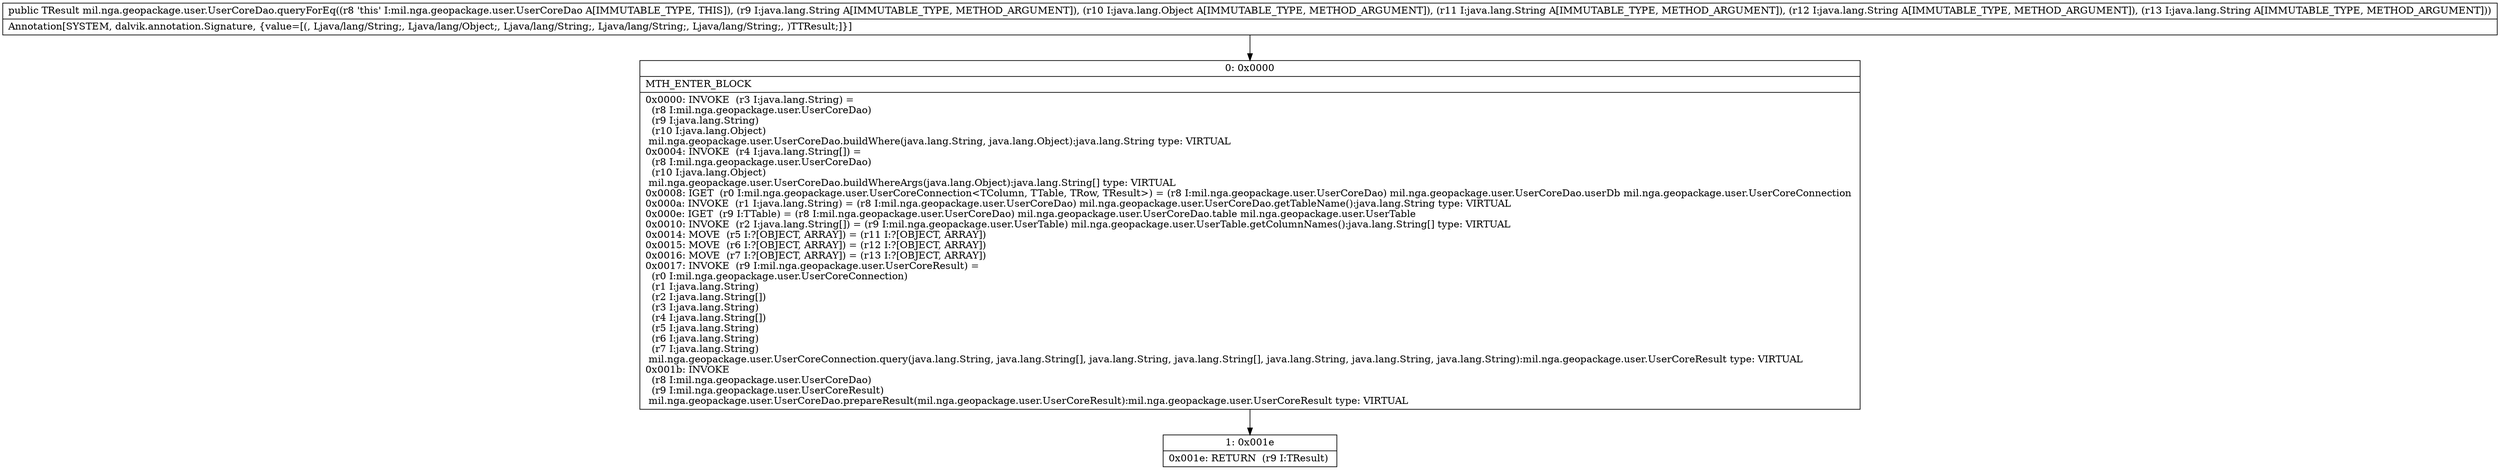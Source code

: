 digraph "CFG formil.nga.geopackage.user.UserCoreDao.queryForEq(Ljava\/lang\/String;Ljava\/lang\/Object;Ljava\/lang\/String;Ljava\/lang\/String;Ljava\/lang\/String;)Lmil\/nga\/geopackage\/user\/UserCoreResult;" {
Node_0 [shape=record,label="{0\:\ 0x0000|MTH_ENTER_BLOCK\l|0x0000: INVOKE  (r3 I:java.lang.String) = \l  (r8 I:mil.nga.geopackage.user.UserCoreDao)\l  (r9 I:java.lang.String)\l  (r10 I:java.lang.Object)\l mil.nga.geopackage.user.UserCoreDao.buildWhere(java.lang.String, java.lang.Object):java.lang.String type: VIRTUAL \l0x0004: INVOKE  (r4 I:java.lang.String[]) = \l  (r8 I:mil.nga.geopackage.user.UserCoreDao)\l  (r10 I:java.lang.Object)\l mil.nga.geopackage.user.UserCoreDao.buildWhereArgs(java.lang.Object):java.lang.String[] type: VIRTUAL \l0x0008: IGET  (r0 I:mil.nga.geopackage.user.UserCoreConnection\<TColumn, TTable, TRow, TResult\>) = (r8 I:mil.nga.geopackage.user.UserCoreDao) mil.nga.geopackage.user.UserCoreDao.userDb mil.nga.geopackage.user.UserCoreConnection \l0x000a: INVOKE  (r1 I:java.lang.String) = (r8 I:mil.nga.geopackage.user.UserCoreDao) mil.nga.geopackage.user.UserCoreDao.getTableName():java.lang.String type: VIRTUAL \l0x000e: IGET  (r9 I:TTable) = (r8 I:mil.nga.geopackage.user.UserCoreDao) mil.nga.geopackage.user.UserCoreDao.table mil.nga.geopackage.user.UserTable \l0x0010: INVOKE  (r2 I:java.lang.String[]) = (r9 I:mil.nga.geopackage.user.UserTable) mil.nga.geopackage.user.UserTable.getColumnNames():java.lang.String[] type: VIRTUAL \l0x0014: MOVE  (r5 I:?[OBJECT, ARRAY]) = (r11 I:?[OBJECT, ARRAY]) \l0x0015: MOVE  (r6 I:?[OBJECT, ARRAY]) = (r12 I:?[OBJECT, ARRAY]) \l0x0016: MOVE  (r7 I:?[OBJECT, ARRAY]) = (r13 I:?[OBJECT, ARRAY]) \l0x0017: INVOKE  (r9 I:mil.nga.geopackage.user.UserCoreResult) = \l  (r0 I:mil.nga.geopackage.user.UserCoreConnection)\l  (r1 I:java.lang.String)\l  (r2 I:java.lang.String[])\l  (r3 I:java.lang.String)\l  (r4 I:java.lang.String[])\l  (r5 I:java.lang.String)\l  (r6 I:java.lang.String)\l  (r7 I:java.lang.String)\l mil.nga.geopackage.user.UserCoreConnection.query(java.lang.String, java.lang.String[], java.lang.String, java.lang.String[], java.lang.String, java.lang.String, java.lang.String):mil.nga.geopackage.user.UserCoreResult type: VIRTUAL \l0x001b: INVOKE  \l  (r8 I:mil.nga.geopackage.user.UserCoreDao)\l  (r9 I:mil.nga.geopackage.user.UserCoreResult)\l mil.nga.geopackage.user.UserCoreDao.prepareResult(mil.nga.geopackage.user.UserCoreResult):mil.nga.geopackage.user.UserCoreResult type: VIRTUAL \l}"];
Node_1 [shape=record,label="{1\:\ 0x001e|0x001e: RETURN  (r9 I:TResult) \l}"];
MethodNode[shape=record,label="{public TResult mil.nga.geopackage.user.UserCoreDao.queryForEq((r8 'this' I:mil.nga.geopackage.user.UserCoreDao A[IMMUTABLE_TYPE, THIS]), (r9 I:java.lang.String A[IMMUTABLE_TYPE, METHOD_ARGUMENT]), (r10 I:java.lang.Object A[IMMUTABLE_TYPE, METHOD_ARGUMENT]), (r11 I:java.lang.String A[IMMUTABLE_TYPE, METHOD_ARGUMENT]), (r12 I:java.lang.String A[IMMUTABLE_TYPE, METHOD_ARGUMENT]), (r13 I:java.lang.String A[IMMUTABLE_TYPE, METHOD_ARGUMENT]))  | Annotation[SYSTEM, dalvik.annotation.Signature, \{value=[(, Ljava\/lang\/String;, Ljava\/lang\/Object;, Ljava\/lang\/String;, Ljava\/lang\/String;, Ljava\/lang\/String;, )TTResult;]\}]\l}"];
MethodNode -> Node_0;
Node_0 -> Node_1;
}

